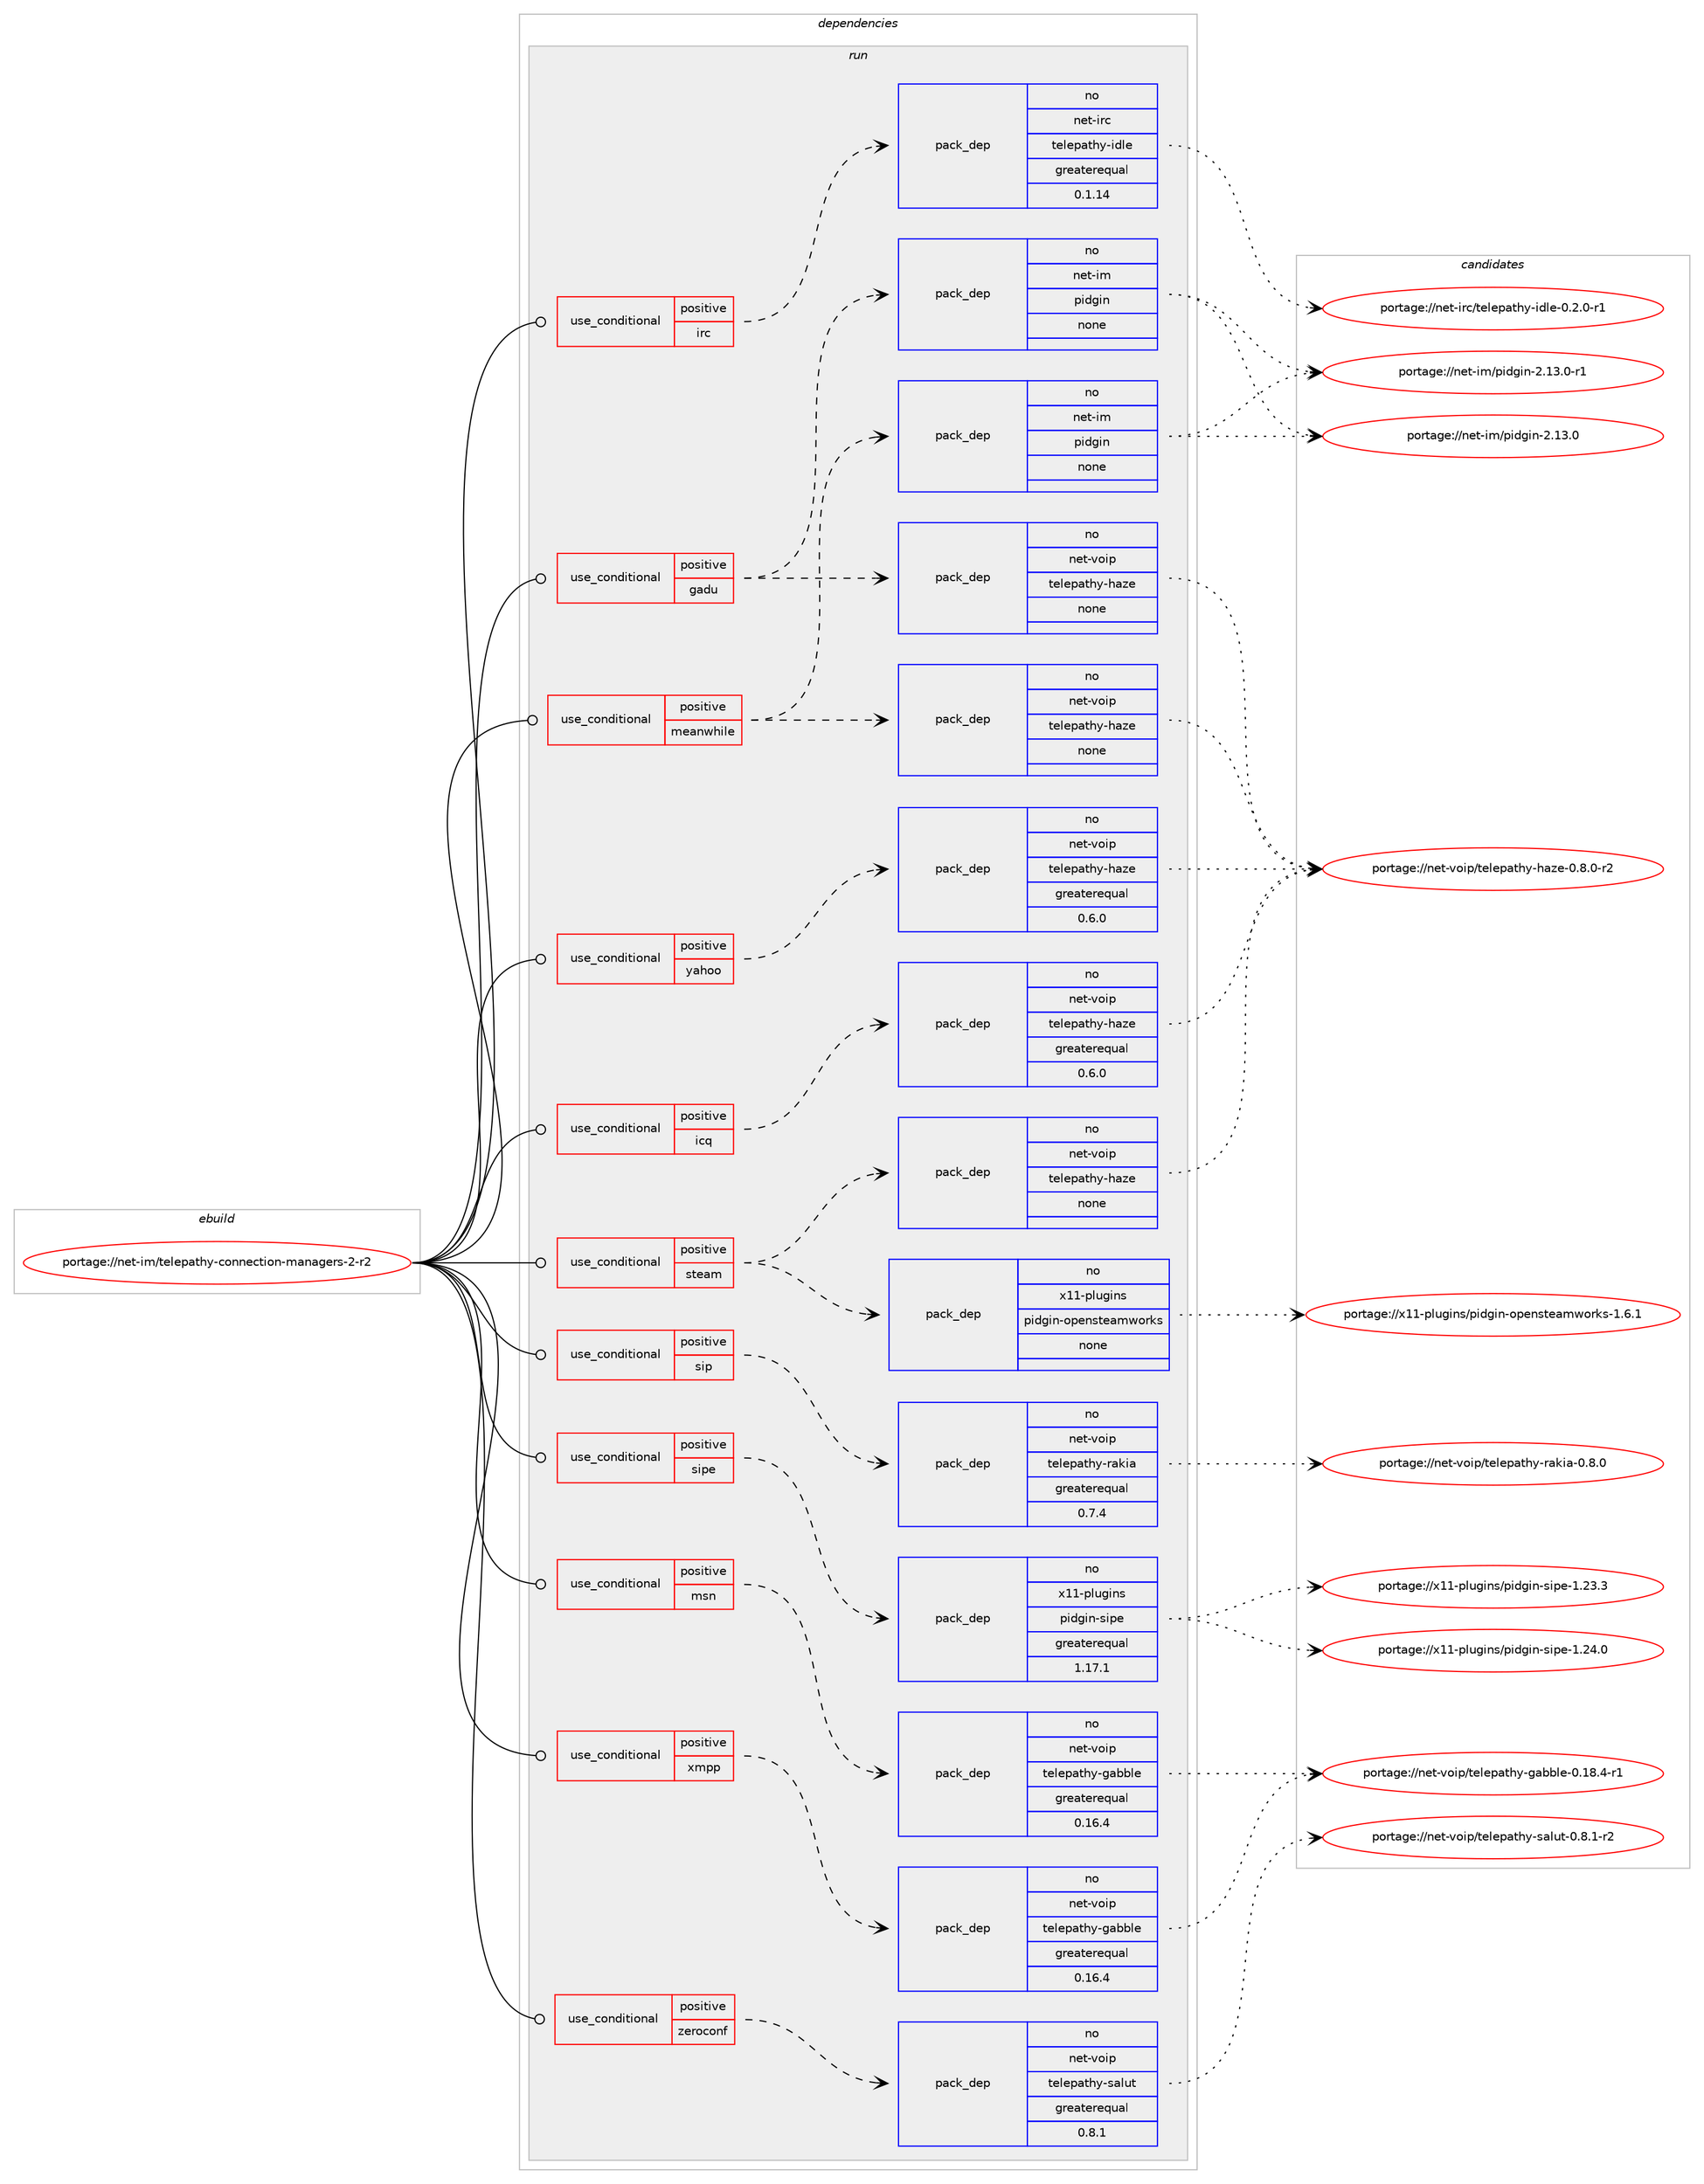 digraph prolog {

# *************
# Graph options
# *************

newrank=true;
concentrate=true;
compound=true;
graph [rankdir=LR,fontname=Helvetica,fontsize=10,ranksep=1.5];#, ranksep=2.5, nodesep=0.2];
edge  [arrowhead=vee];
node  [fontname=Helvetica,fontsize=10];

# **********
# The ebuild
# **********

subgraph cluster_leftcol {
color=gray;
rank=same;
label=<<i>ebuild</i>>;
id [label="portage://net-im/telepathy-connection-managers-2-r2", color=red, width=4, href="../net-im/telepathy-connection-managers-2-r2.svg"];
}

# ****************
# The dependencies
# ****************

subgraph cluster_midcol {
color=gray;
label=<<i>dependencies</i>>;
subgraph cluster_compile {
fillcolor="#eeeeee";
style=filled;
label=<<i>compile</i>>;
}
subgraph cluster_compileandrun {
fillcolor="#eeeeee";
style=filled;
label=<<i>compile and run</i>>;
}
subgraph cluster_run {
fillcolor="#eeeeee";
style=filled;
label=<<i>run</i>>;
subgraph cond89013 {
dependency356343 [label=<<TABLE BORDER="0" CELLBORDER="1" CELLSPACING="0" CELLPADDING="4"><TR><TD ROWSPAN="3" CELLPADDING="10">use_conditional</TD></TR><TR><TD>positive</TD></TR><TR><TD>gadu</TD></TR></TABLE>>, shape=none, color=red];
subgraph pack261436 {
dependency356344 [label=<<TABLE BORDER="0" CELLBORDER="1" CELLSPACING="0" CELLPADDING="4" WIDTH="220"><TR><TD ROWSPAN="6" CELLPADDING="30">pack_dep</TD></TR><TR><TD WIDTH="110">no</TD></TR><TR><TD>net-im</TD></TR><TR><TD>pidgin</TD></TR><TR><TD>none</TD></TR><TR><TD></TD></TR></TABLE>>, shape=none, color=blue];
}
dependency356343:e -> dependency356344:w [weight=20,style="dashed",arrowhead="vee"];
subgraph pack261437 {
dependency356345 [label=<<TABLE BORDER="0" CELLBORDER="1" CELLSPACING="0" CELLPADDING="4" WIDTH="220"><TR><TD ROWSPAN="6" CELLPADDING="30">pack_dep</TD></TR><TR><TD WIDTH="110">no</TD></TR><TR><TD>net-voip</TD></TR><TR><TD>telepathy-haze</TD></TR><TR><TD>none</TD></TR><TR><TD></TD></TR></TABLE>>, shape=none, color=blue];
}
dependency356343:e -> dependency356345:w [weight=20,style="dashed",arrowhead="vee"];
}
id:e -> dependency356343:w [weight=20,style="solid",arrowhead="odot"];
subgraph cond89014 {
dependency356346 [label=<<TABLE BORDER="0" CELLBORDER="1" CELLSPACING="0" CELLPADDING="4"><TR><TD ROWSPAN="3" CELLPADDING="10">use_conditional</TD></TR><TR><TD>positive</TD></TR><TR><TD>icq</TD></TR></TABLE>>, shape=none, color=red];
subgraph pack261438 {
dependency356347 [label=<<TABLE BORDER="0" CELLBORDER="1" CELLSPACING="0" CELLPADDING="4" WIDTH="220"><TR><TD ROWSPAN="6" CELLPADDING="30">pack_dep</TD></TR><TR><TD WIDTH="110">no</TD></TR><TR><TD>net-voip</TD></TR><TR><TD>telepathy-haze</TD></TR><TR><TD>greaterequal</TD></TR><TR><TD>0.6.0</TD></TR></TABLE>>, shape=none, color=blue];
}
dependency356346:e -> dependency356347:w [weight=20,style="dashed",arrowhead="vee"];
}
id:e -> dependency356346:w [weight=20,style="solid",arrowhead="odot"];
subgraph cond89015 {
dependency356348 [label=<<TABLE BORDER="0" CELLBORDER="1" CELLSPACING="0" CELLPADDING="4"><TR><TD ROWSPAN="3" CELLPADDING="10">use_conditional</TD></TR><TR><TD>positive</TD></TR><TR><TD>irc</TD></TR></TABLE>>, shape=none, color=red];
subgraph pack261439 {
dependency356349 [label=<<TABLE BORDER="0" CELLBORDER="1" CELLSPACING="0" CELLPADDING="4" WIDTH="220"><TR><TD ROWSPAN="6" CELLPADDING="30">pack_dep</TD></TR><TR><TD WIDTH="110">no</TD></TR><TR><TD>net-irc</TD></TR><TR><TD>telepathy-idle</TD></TR><TR><TD>greaterequal</TD></TR><TR><TD>0.1.14</TD></TR></TABLE>>, shape=none, color=blue];
}
dependency356348:e -> dependency356349:w [weight=20,style="dashed",arrowhead="vee"];
}
id:e -> dependency356348:w [weight=20,style="solid",arrowhead="odot"];
subgraph cond89016 {
dependency356350 [label=<<TABLE BORDER="0" CELLBORDER="1" CELLSPACING="0" CELLPADDING="4"><TR><TD ROWSPAN="3" CELLPADDING="10">use_conditional</TD></TR><TR><TD>positive</TD></TR><TR><TD>meanwhile</TD></TR></TABLE>>, shape=none, color=red];
subgraph pack261440 {
dependency356351 [label=<<TABLE BORDER="0" CELLBORDER="1" CELLSPACING="0" CELLPADDING="4" WIDTH="220"><TR><TD ROWSPAN="6" CELLPADDING="30">pack_dep</TD></TR><TR><TD WIDTH="110">no</TD></TR><TR><TD>net-im</TD></TR><TR><TD>pidgin</TD></TR><TR><TD>none</TD></TR><TR><TD></TD></TR></TABLE>>, shape=none, color=blue];
}
dependency356350:e -> dependency356351:w [weight=20,style="dashed",arrowhead="vee"];
subgraph pack261441 {
dependency356352 [label=<<TABLE BORDER="0" CELLBORDER="1" CELLSPACING="0" CELLPADDING="4" WIDTH="220"><TR><TD ROWSPAN="6" CELLPADDING="30">pack_dep</TD></TR><TR><TD WIDTH="110">no</TD></TR><TR><TD>net-voip</TD></TR><TR><TD>telepathy-haze</TD></TR><TR><TD>none</TD></TR><TR><TD></TD></TR></TABLE>>, shape=none, color=blue];
}
dependency356350:e -> dependency356352:w [weight=20,style="dashed",arrowhead="vee"];
}
id:e -> dependency356350:w [weight=20,style="solid",arrowhead="odot"];
subgraph cond89017 {
dependency356353 [label=<<TABLE BORDER="0" CELLBORDER="1" CELLSPACING="0" CELLPADDING="4"><TR><TD ROWSPAN="3" CELLPADDING="10">use_conditional</TD></TR><TR><TD>positive</TD></TR><TR><TD>msn</TD></TR></TABLE>>, shape=none, color=red];
subgraph pack261442 {
dependency356354 [label=<<TABLE BORDER="0" CELLBORDER="1" CELLSPACING="0" CELLPADDING="4" WIDTH="220"><TR><TD ROWSPAN="6" CELLPADDING="30">pack_dep</TD></TR><TR><TD WIDTH="110">no</TD></TR><TR><TD>net-voip</TD></TR><TR><TD>telepathy-gabble</TD></TR><TR><TD>greaterequal</TD></TR><TR><TD>0.16.4</TD></TR></TABLE>>, shape=none, color=blue];
}
dependency356353:e -> dependency356354:w [weight=20,style="dashed",arrowhead="vee"];
}
id:e -> dependency356353:w [weight=20,style="solid",arrowhead="odot"];
subgraph cond89018 {
dependency356355 [label=<<TABLE BORDER="0" CELLBORDER="1" CELLSPACING="0" CELLPADDING="4"><TR><TD ROWSPAN="3" CELLPADDING="10">use_conditional</TD></TR><TR><TD>positive</TD></TR><TR><TD>sip</TD></TR></TABLE>>, shape=none, color=red];
subgraph pack261443 {
dependency356356 [label=<<TABLE BORDER="0" CELLBORDER="1" CELLSPACING="0" CELLPADDING="4" WIDTH="220"><TR><TD ROWSPAN="6" CELLPADDING="30">pack_dep</TD></TR><TR><TD WIDTH="110">no</TD></TR><TR><TD>net-voip</TD></TR><TR><TD>telepathy-rakia</TD></TR><TR><TD>greaterequal</TD></TR><TR><TD>0.7.4</TD></TR></TABLE>>, shape=none, color=blue];
}
dependency356355:e -> dependency356356:w [weight=20,style="dashed",arrowhead="vee"];
}
id:e -> dependency356355:w [weight=20,style="solid",arrowhead="odot"];
subgraph cond89019 {
dependency356357 [label=<<TABLE BORDER="0" CELLBORDER="1" CELLSPACING="0" CELLPADDING="4"><TR><TD ROWSPAN="3" CELLPADDING="10">use_conditional</TD></TR><TR><TD>positive</TD></TR><TR><TD>sipe</TD></TR></TABLE>>, shape=none, color=red];
subgraph pack261444 {
dependency356358 [label=<<TABLE BORDER="0" CELLBORDER="1" CELLSPACING="0" CELLPADDING="4" WIDTH="220"><TR><TD ROWSPAN="6" CELLPADDING="30">pack_dep</TD></TR><TR><TD WIDTH="110">no</TD></TR><TR><TD>x11-plugins</TD></TR><TR><TD>pidgin-sipe</TD></TR><TR><TD>greaterequal</TD></TR><TR><TD>1.17.1</TD></TR></TABLE>>, shape=none, color=blue];
}
dependency356357:e -> dependency356358:w [weight=20,style="dashed",arrowhead="vee"];
}
id:e -> dependency356357:w [weight=20,style="solid",arrowhead="odot"];
subgraph cond89020 {
dependency356359 [label=<<TABLE BORDER="0" CELLBORDER="1" CELLSPACING="0" CELLPADDING="4"><TR><TD ROWSPAN="3" CELLPADDING="10">use_conditional</TD></TR><TR><TD>positive</TD></TR><TR><TD>steam</TD></TR></TABLE>>, shape=none, color=red];
subgraph pack261445 {
dependency356360 [label=<<TABLE BORDER="0" CELLBORDER="1" CELLSPACING="0" CELLPADDING="4" WIDTH="220"><TR><TD ROWSPAN="6" CELLPADDING="30">pack_dep</TD></TR><TR><TD WIDTH="110">no</TD></TR><TR><TD>x11-plugins</TD></TR><TR><TD>pidgin-opensteamworks</TD></TR><TR><TD>none</TD></TR><TR><TD></TD></TR></TABLE>>, shape=none, color=blue];
}
dependency356359:e -> dependency356360:w [weight=20,style="dashed",arrowhead="vee"];
subgraph pack261446 {
dependency356361 [label=<<TABLE BORDER="0" CELLBORDER="1" CELLSPACING="0" CELLPADDING="4" WIDTH="220"><TR><TD ROWSPAN="6" CELLPADDING="30">pack_dep</TD></TR><TR><TD WIDTH="110">no</TD></TR><TR><TD>net-voip</TD></TR><TR><TD>telepathy-haze</TD></TR><TR><TD>none</TD></TR><TR><TD></TD></TR></TABLE>>, shape=none, color=blue];
}
dependency356359:e -> dependency356361:w [weight=20,style="dashed",arrowhead="vee"];
}
id:e -> dependency356359:w [weight=20,style="solid",arrowhead="odot"];
subgraph cond89021 {
dependency356362 [label=<<TABLE BORDER="0" CELLBORDER="1" CELLSPACING="0" CELLPADDING="4"><TR><TD ROWSPAN="3" CELLPADDING="10">use_conditional</TD></TR><TR><TD>positive</TD></TR><TR><TD>xmpp</TD></TR></TABLE>>, shape=none, color=red];
subgraph pack261447 {
dependency356363 [label=<<TABLE BORDER="0" CELLBORDER="1" CELLSPACING="0" CELLPADDING="4" WIDTH="220"><TR><TD ROWSPAN="6" CELLPADDING="30">pack_dep</TD></TR><TR><TD WIDTH="110">no</TD></TR><TR><TD>net-voip</TD></TR><TR><TD>telepathy-gabble</TD></TR><TR><TD>greaterequal</TD></TR><TR><TD>0.16.4</TD></TR></TABLE>>, shape=none, color=blue];
}
dependency356362:e -> dependency356363:w [weight=20,style="dashed",arrowhead="vee"];
}
id:e -> dependency356362:w [weight=20,style="solid",arrowhead="odot"];
subgraph cond89022 {
dependency356364 [label=<<TABLE BORDER="0" CELLBORDER="1" CELLSPACING="0" CELLPADDING="4"><TR><TD ROWSPAN="3" CELLPADDING="10">use_conditional</TD></TR><TR><TD>positive</TD></TR><TR><TD>yahoo</TD></TR></TABLE>>, shape=none, color=red];
subgraph pack261448 {
dependency356365 [label=<<TABLE BORDER="0" CELLBORDER="1" CELLSPACING="0" CELLPADDING="4" WIDTH="220"><TR><TD ROWSPAN="6" CELLPADDING="30">pack_dep</TD></TR><TR><TD WIDTH="110">no</TD></TR><TR><TD>net-voip</TD></TR><TR><TD>telepathy-haze</TD></TR><TR><TD>greaterequal</TD></TR><TR><TD>0.6.0</TD></TR></TABLE>>, shape=none, color=blue];
}
dependency356364:e -> dependency356365:w [weight=20,style="dashed",arrowhead="vee"];
}
id:e -> dependency356364:w [weight=20,style="solid",arrowhead="odot"];
subgraph cond89023 {
dependency356366 [label=<<TABLE BORDER="0" CELLBORDER="1" CELLSPACING="0" CELLPADDING="4"><TR><TD ROWSPAN="3" CELLPADDING="10">use_conditional</TD></TR><TR><TD>positive</TD></TR><TR><TD>zeroconf</TD></TR></TABLE>>, shape=none, color=red];
subgraph pack261449 {
dependency356367 [label=<<TABLE BORDER="0" CELLBORDER="1" CELLSPACING="0" CELLPADDING="4" WIDTH="220"><TR><TD ROWSPAN="6" CELLPADDING="30">pack_dep</TD></TR><TR><TD WIDTH="110">no</TD></TR><TR><TD>net-voip</TD></TR><TR><TD>telepathy-salut</TD></TR><TR><TD>greaterequal</TD></TR><TR><TD>0.8.1</TD></TR></TABLE>>, shape=none, color=blue];
}
dependency356366:e -> dependency356367:w [weight=20,style="dashed",arrowhead="vee"];
}
id:e -> dependency356366:w [weight=20,style="solid",arrowhead="odot"];
}
}

# **************
# The candidates
# **************

subgraph cluster_choices {
rank=same;
color=gray;
label=<<i>candidates</i>>;

subgraph choice261436 {
color=black;
nodesep=1;
choiceportage110101116451051094711210510010310511045504649514648 [label="portage://net-im/pidgin-2.13.0", color=red, width=4,href="../net-im/pidgin-2.13.0.svg"];
choiceportage1101011164510510947112105100103105110455046495146484511449 [label="portage://net-im/pidgin-2.13.0-r1", color=red, width=4,href="../net-im/pidgin-2.13.0-r1.svg"];
dependency356344:e -> choiceportage110101116451051094711210510010310511045504649514648:w [style=dotted,weight="100"];
dependency356344:e -> choiceportage1101011164510510947112105100103105110455046495146484511449:w [style=dotted,weight="100"];
}
subgraph choice261437 {
color=black;
nodesep=1;
choiceportage11010111645118111105112471161011081011129711610412145104971221014548465646484511450 [label="portage://net-voip/telepathy-haze-0.8.0-r2", color=red, width=4,href="../net-voip/telepathy-haze-0.8.0-r2.svg"];
dependency356345:e -> choiceportage11010111645118111105112471161011081011129711610412145104971221014548465646484511450:w [style=dotted,weight="100"];
}
subgraph choice261438 {
color=black;
nodesep=1;
choiceportage11010111645118111105112471161011081011129711610412145104971221014548465646484511450 [label="portage://net-voip/telepathy-haze-0.8.0-r2", color=red, width=4,href="../net-voip/telepathy-haze-0.8.0-r2.svg"];
dependency356347:e -> choiceportage11010111645118111105112471161011081011129711610412145104971221014548465646484511450:w [style=dotted,weight="100"];
}
subgraph choice261439 {
color=black;
nodesep=1;
choiceportage11010111645105114994711610110810111297116104121451051001081014548465046484511449 [label="portage://net-irc/telepathy-idle-0.2.0-r1", color=red, width=4,href="../net-irc/telepathy-idle-0.2.0-r1.svg"];
dependency356349:e -> choiceportage11010111645105114994711610110810111297116104121451051001081014548465046484511449:w [style=dotted,weight="100"];
}
subgraph choice261440 {
color=black;
nodesep=1;
choiceportage110101116451051094711210510010310511045504649514648 [label="portage://net-im/pidgin-2.13.0", color=red, width=4,href="../net-im/pidgin-2.13.0.svg"];
choiceportage1101011164510510947112105100103105110455046495146484511449 [label="portage://net-im/pidgin-2.13.0-r1", color=red, width=4,href="../net-im/pidgin-2.13.0-r1.svg"];
dependency356351:e -> choiceportage110101116451051094711210510010310511045504649514648:w [style=dotted,weight="100"];
dependency356351:e -> choiceportage1101011164510510947112105100103105110455046495146484511449:w [style=dotted,weight="100"];
}
subgraph choice261441 {
color=black;
nodesep=1;
choiceportage11010111645118111105112471161011081011129711610412145104971221014548465646484511450 [label="portage://net-voip/telepathy-haze-0.8.0-r2", color=red, width=4,href="../net-voip/telepathy-haze-0.8.0-r2.svg"];
dependency356352:e -> choiceportage11010111645118111105112471161011081011129711610412145104971221014548465646484511450:w [style=dotted,weight="100"];
}
subgraph choice261442 {
color=black;
nodesep=1;
choiceportage11010111645118111105112471161011081011129711610412145103979898108101454846495646524511449 [label="portage://net-voip/telepathy-gabble-0.18.4-r1", color=red, width=4,href="../net-voip/telepathy-gabble-0.18.4-r1.svg"];
dependency356354:e -> choiceportage11010111645118111105112471161011081011129711610412145103979898108101454846495646524511449:w [style=dotted,weight="100"];
}
subgraph choice261443 {
color=black;
nodesep=1;
choiceportage110101116451181111051124711610110810111297116104121451149710710597454846564648 [label="portage://net-voip/telepathy-rakia-0.8.0", color=red, width=4,href="../net-voip/telepathy-rakia-0.8.0.svg"];
dependency356356:e -> choiceportage110101116451181111051124711610110810111297116104121451149710710597454846564648:w [style=dotted,weight="100"];
}
subgraph choice261444 {
color=black;
nodesep=1;
choiceportage120494945112108117103105110115471121051001031051104511510511210145494650514651 [label="portage://x11-plugins/pidgin-sipe-1.23.3", color=red, width=4,href="../x11-plugins/pidgin-sipe-1.23.3.svg"];
choiceportage120494945112108117103105110115471121051001031051104511510511210145494650524648 [label="portage://x11-plugins/pidgin-sipe-1.24.0", color=red, width=4,href="../x11-plugins/pidgin-sipe-1.24.0.svg"];
dependency356358:e -> choiceportage120494945112108117103105110115471121051001031051104511510511210145494650514651:w [style=dotted,weight="100"];
dependency356358:e -> choiceportage120494945112108117103105110115471121051001031051104511510511210145494650524648:w [style=dotted,weight="100"];
}
subgraph choice261445 {
color=black;
nodesep=1;
choiceportage120494945112108117103105110115471121051001031051104511111210111011511610197109119111114107115454946544649 [label="portage://x11-plugins/pidgin-opensteamworks-1.6.1", color=red, width=4,href="../x11-plugins/pidgin-opensteamworks-1.6.1.svg"];
dependency356360:e -> choiceportage120494945112108117103105110115471121051001031051104511111210111011511610197109119111114107115454946544649:w [style=dotted,weight="100"];
}
subgraph choice261446 {
color=black;
nodesep=1;
choiceportage11010111645118111105112471161011081011129711610412145104971221014548465646484511450 [label="portage://net-voip/telepathy-haze-0.8.0-r2", color=red, width=4,href="../net-voip/telepathy-haze-0.8.0-r2.svg"];
dependency356361:e -> choiceportage11010111645118111105112471161011081011129711610412145104971221014548465646484511450:w [style=dotted,weight="100"];
}
subgraph choice261447 {
color=black;
nodesep=1;
choiceportage11010111645118111105112471161011081011129711610412145103979898108101454846495646524511449 [label="portage://net-voip/telepathy-gabble-0.18.4-r1", color=red, width=4,href="../net-voip/telepathy-gabble-0.18.4-r1.svg"];
dependency356363:e -> choiceportage11010111645118111105112471161011081011129711610412145103979898108101454846495646524511449:w [style=dotted,weight="100"];
}
subgraph choice261448 {
color=black;
nodesep=1;
choiceportage11010111645118111105112471161011081011129711610412145104971221014548465646484511450 [label="portage://net-voip/telepathy-haze-0.8.0-r2", color=red, width=4,href="../net-voip/telepathy-haze-0.8.0-r2.svg"];
dependency356365:e -> choiceportage11010111645118111105112471161011081011129711610412145104971221014548465646484511450:w [style=dotted,weight="100"];
}
subgraph choice261449 {
color=black;
nodesep=1;
choiceportage11010111645118111105112471161011081011129711610412145115971081171164548465646494511450 [label="portage://net-voip/telepathy-salut-0.8.1-r2", color=red, width=4,href="../net-voip/telepathy-salut-0.8.1-r2.svg"];
dependency356367:e -> choiceportage11010111645118111105112471161011081011129711610412145115971081171164548465646494511450:w [style=dotted,weight="100"];
}
}

}
